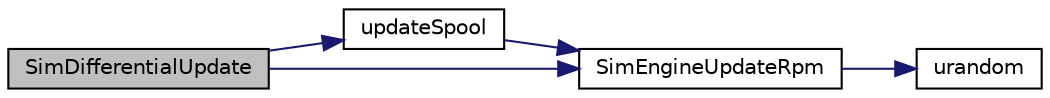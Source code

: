 digraph "SimDifferentialUpdate"
{
  edge [fontname="Helvetica",fontsize="10",labelfontname="Helvetica",labelfontsize="10"];
  node [fontname="Helvetica",fontsize="10",shape=record];
  rankdir="LR";
  Node1 [label="SimDifferentialUpdate",height=0.2,width=0.4,color="black", fillcolor="grey75", style="filled", fontcolor="black"];
  Node1 -> Node2 [color="midnightblue",fontsize="10",style="solid",fontname="Helvetica"];
  Node2 [label="updateSpool",height=0.2,width=0.4,color="black", fillcolor="white", style="filled",URL="$differential_8cpp.html#a60c177700a97821bf0350e88315cfbe7"];
  Node2 -> Node3 [color="midnightblue",fontsize="10",style="solid",fontname="Helvetica"];
  Node3 [label="SimEngineUpdateRpm",height=0.2,width=0.4,color="black", fillcolor="white", style="filled",URL="$engine_8cpp.html#ae1009939b3afed994d111c57be5b5887"];
  Node3 -> Node4 [color="midnightblue",fontsize="10",style="solid",fontname="Helvetica"];
  Node4 [label="urandom",height=0.2,width=0.4,color="black", fillcolor="white", style="filled",URL="$_distribution_8cpp.html#a5d688d70363408aef33fdb9bea5f7d50"];
  Node1 -> Node3 [color="midnightblue",fontsize="10",style="solid",fontname="Helvetica"];
}
